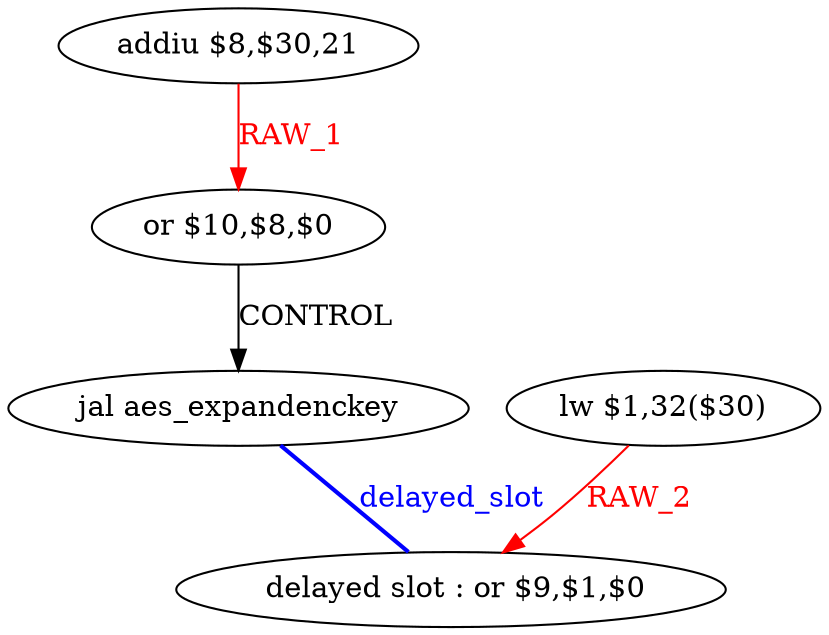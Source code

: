 digraph G1 {
node [shape = ellipse];
i4 [label = " delayed slot : or $9,$1,$0"] ;
i3 ->  i4 [style = bold, dir= none, fontcolor = blue, color = blue, label= "delayed_slot"];
i3 [label = "jal aes_expandenckey"] ;
i0 [label = "lw $1,32($30)"] ;
i0 ->  i4 [color = red, fontcolor = red, label= "RAW_2"];
i1 [label = "addiu $8,$30,21"] ;
i1 ->  i2 [color = red, fontcolor = red, label= "RAW_1"];
i2 [label = "or $10,$8,$0"] ;
i2 ->  i3 [label= "CONTROL"];
}
